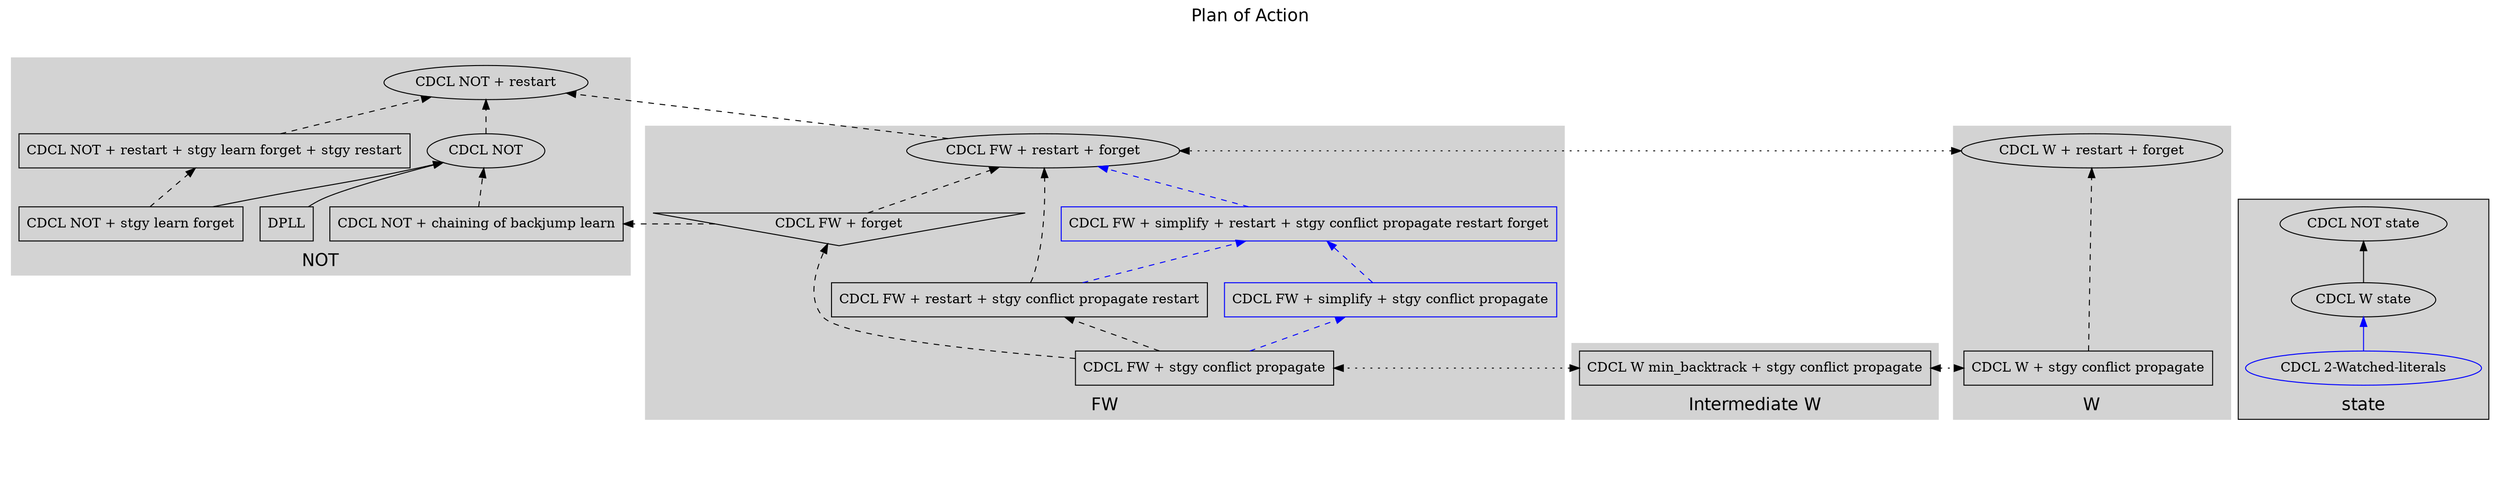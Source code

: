 //dot -o CDCL.pdf -Tpdf CDCL.dot
Digraph CDCL {
	rankdir=BT;
	graph [label="Plan of Action\n\n", labelloc=t; labeljust=center, fontname=Helvetica, fontsize=18];
	minlen=100;
	
	newrank=true;
	
	subgraph cluster_not {
		label="NOT";
		style=filled;
		color=lightgrey;
  		CDCL_NOT_restart [label="CDCL NOT + restart"];
  		CDCL_NOT [label="CDCL NOT"];
  		CDCL_NOT_restart_stgy_learn_forget_restart[label="CDCL NOT + restart + stgy learn forget + stgy restart", shape=box];
  		CDCL_NOT_chaining [label="CDCL NOT + chaining of backjump learn", shape=box];
  		DPLL [label="DPLL", shape=box];
		CDCL_NOT_stgy_learn_forget [label="CDCL NOT + stgy learn forget", shape=box];
				
		
	}

	CDCL_NOT_stgy_learn_forget -> CDCL_NOT;
	CDCL_NOT -> CDCL_NOT_restart [style=dashed];
	CDCL_NOT_stgy_learn_forget -> CDCL_NOT_restart_stgy_learn_forget_restart [style=dashed];
	CDCL_NOT_restart_stgy_learn_forget_restart -> CDCL_NOT_restart [style=dashed];
	DPLL -> CDCL_NOT;

	CDCL_NOT_chaining -> CDCL_NOT [style=dashed];
	subgraph cluster_phantom{
	  style = invis;
	  
  	  subgraph cluster_w_fw {
  		  label="Intermediate W";
  		  style=filled;
  		  color=lightgrey;
  		  CDCL_W_min_backtrack_stgy_conflict_propagate [label="CDCL W min_backtrack + stgy conflict propagate", shape=box];
  	  }
  	  subgraph cluster_fw {
  		  style=filled;
  		  color=lightgrey;
  		  label="FW";
  		  CDCL_FW_forget [label="CDCL FW + forget", shape=invtriangle];
  		  CDCL_FW_stgy_conflict_propagate_restart [label="CDCL FW + restart + stgy conflict propagate restart", shape=box];
		  CDCL_FW_simplify_stgy_conflict_propagate_restart [label="CDCL FW + simplify + restart + stgy conflict propagate restart forget", color=blue, shape=box];
  		  CDCL_FW_stgy_conflict_propagate [label="CDCL FW + stgy conflict propagate", shape=box];
  		  CDCL_FW_simplify_stgy_conflict_propagate [label="CDCL FW + simplify + stgy conflict propagate", color=blue, shape=box];
  		  CDCL_FW_forget_restart [label="CDCL FW + restart + forget"];
	  }
	}
	CDCL_FW_stgy_conflict_propagate_restart -> CDCL_FW_forget_restart [style=dashed];
	CDCL_FW_forget -> CDCL_NOT_chaining [style=dashed];
	CDCL_FW_forget -> CDCL_FW_forget_restart [style=dashed];
	CDCL_FW_forget_restart -> CDCL_NOT_restart [style=dashed];
	CDCL_FW_stgy_conflict_propagate -> CDCL_FW_stgy_conflict_propagate_restart[style=dashed];

	CDCL_FW_stgy_conflict_propagate -> CDCL_FW_simplify_stgy_conflict_propagate[style=dashed, color=blue];
	CDCL_FW_stgy_conflict_propagate_restart -> CDCL_FW_simplify_stgy_conflict_propagate_restart[style=dashed, color=blue];
	CDCL_FW_simplify_stgy_conflict_propagate -> CDCL_FW_simplify_stgy_conflict_propagate_restart[style=dashed, color=blue];
	CDCL_FW_simplify_stgy_conflict_propagate_restart -> CDCL_FW_forget_restart[style=dashed, color=blue];

	subgraph cluster_w {
		label="W";
		style=filled;
		color=lightgrey;
		CDCL_W_forget_restart [label="CDCL W + restart + forget"];
		CDCL_W_stgy_conflict_propagate [label="CDCL W + stgy conflict propagate", shape=box];
	}
	CDCL_W_stgy_conflict_propagate -> CDCL_W_forget_restart[style=dashed];
	CDCL_W_forget_restart -> CDCL_FW_forget_restart[style=dotted, dir="both"];


	CDCL_W_min_backtrack_stgy_conflict_propagate -> CDCL_W_stgy_conflict_propagate[style=dotted, dir="both"];
	CDCL_W_min_backtrack_stgy_conflict_propagate -> CDCL_FW_stgy_conflict_propagate[style=dotted, dir="both"];
	CDCL_FW_stgy_conflict_propagate -> CDCL_FW_forget[style=dashed];
	

	subgraph cluster_state {
		label="state";
		style=filled;
		CDCL_NOT_state [label="CDCL NOT state"];
		CDCL_W_state [label="CDCL W state"];
		CDCL_WL [label="CDCL 2-Watched-literals", color=blue];
	}

	CDCL_W_state -> CDCL_NOT_state;
	CDCL_WL -> CDCL_W_state[color=blue];

	{rank=same;
		CDCL_W_forget_restart;
		CDCL_FW_forget_restart;
		
	}

	{rank=sink
		CDCL_W_min_backtrack_stgy_conflict_propagate
		CDCL_W_stgy_conflict_propagate
		CDCL_FW_stgy_conflict_propagate
	}
	
	{rank=same
		CDCL_NOT_chaining
		CDCL_FW_forget
		DPLL
		CDCL_NOT_stgy_learn_forget
	}
}
